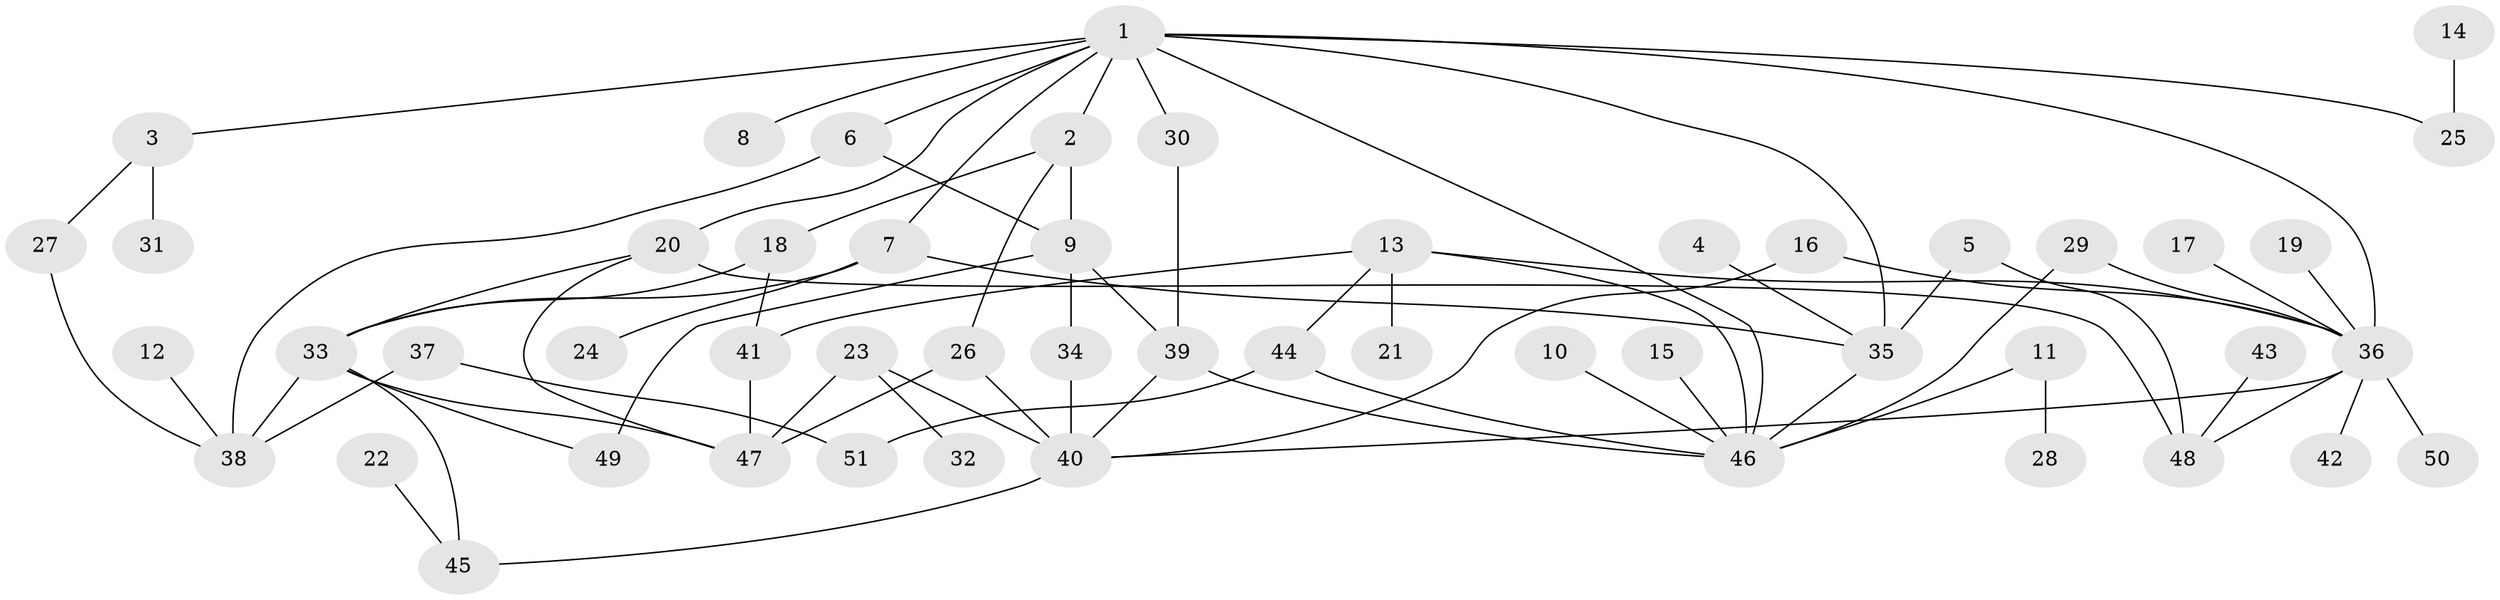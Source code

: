 // original degree distribution, {7: 0.019801980198019802, 2: 0.18811881188118812, 5: 0.0594059405940594, 6: 0.019801980198019802, 4: 0.10891089108910891, 3: 0.25742574257425743, 1: 0.33663366336633666, 8: 0.009900990099009901}
// Generated by graph-tools (version 1.1) at 2025/25/03/09/25 03:25:30]
// undirected, 51 vertices, 76 edges
graph export_dot {
graph [start="1"]
  node [color=gray90,style=filled];
  1;
  2;
  3;
  4;
  5;
  6;
  7;
  8;
  9;
  10;
  11;
  12;
  13;
  14;
  15;
  16;
  17;
  18;
  19;
  20;
  21;
  22;
  23;
  24;
  25;
  26;
  27;
  28;
  29;
  30;
  31;
  32;
  33;
  34;
  35;
  36;
  37;
  38;
  39;
  40;
  41;
  42;
  43;
  44;
  45;
  46;
  47;
  48;
  49;
  50;
  51;
  1 -- 2 [weight=1.0];
  1 -- 3 [weight=1.0];
  1 -- 6 [weight=1.0];
  1 -- 7 [weight=1.0];
  1 -- 8 [weight=1.0];
  1 -- 20 [weight=1.0];
  1 -- 25 [weight=1.0];
  1 -- 30 [weight=1.0];
  1 -- 35 [weight=1.0];
  1 -- 36 [weight=2.0];
  1 -- 46 [weight=1.0];
  2 -- 9 [weight=1.0];
  2 -- 18 [weight=1.0];
  2 -- 26 [weight=1.0];
  3 -- 27 [weight=1.0];
  3 -- 31 [weight=1.0];
  4 -- 35 [weight=1.0];
  5 -- 35 [weight=1.0];
  5 -- 48 [weight=1.0];
  6 -- 9 [weight=1.0];
  6 -- 38 [weight=1.0];
  7 -- 24 [weight=1.0];
  7 -- 33 [weight=1.0];
  7 -- 35 [weight=1.0];
  9 -- 34 [weight=1.0];
  9 -- 39 [weight=1.0];
  9 -- 49 [weight=1.0];
  10 -- 46 [weight=1.0];
  11 -- 28 [weight=1.0];
  11 -- 46 [weight=1.0];
  12 -- 38 [weight=1.0];
  13 -- 21 [weight=1.0];
  13 -- 36 [weight=1.0];
  13 -- 41 [weight=1.0];
  13 -- 44 [weight=1.0];
  13 -- 46 [weight=1.0];
  14 -- 25 [weight=1.0];
  15 -- 46 [weight=1.0];
  16 -- 36 [weight=1.0];
  16 -- 40 [weight=1.0];
  17 -- 36 [weight=1.0];
  18 -- 33 [weight=1.0];
  18 -- 41 [weight=1.0];
  19 -- 36 [weight=1.0];
  20 -- 33 [weight=1.0];
  20 -- 47 [weight=1.0];
  20 -- 48 [weight=2.0];
  22 -- 45 [weight=1.0];
  23 -- 32 [weight=1.0];
  23 -- 40 [weight=1.0];
  23 -- 47 [weight=1.0];
  26 -- 40 [weight=1.0];
  26 -- 47 [weight=1.0];
  27 -- 38 [weight=1.0];
  29 -- 36 [weight=1.0];
  29 -- 46 [weight=1.0];
  30 -- 39 [weight=1.0];
  33 -- 38 [weight=1.0];
  33 -- 45 [weight=1.0];
  33 -- 47 [weight=1.0];
  33 -- 49 [weight=1.0];
  34 -- 40 [weight=1.0];
  35 -- 46 [weight=1.0];
  36 -- 40 [weight=1.0];
  36 -- 42 [weight=1.0];
  36 -- 48 [weight=1.0];
  36 -- 50 [weight=1.0];
  37 -- 38 [weight=1.0];
  37 -- 51 [weight=1.0];
  39 -- 40 [weight=1.0];
  39 -- 46 [weight=1.0];
  40 -- 45 [weight=1.0];
  41 -- 47 [weight=1.0];
  43 -- 48 [weight=1.0];
  44 -- 46 [weight=1.0];
  44 -- 51 [weight=2.0];
}
